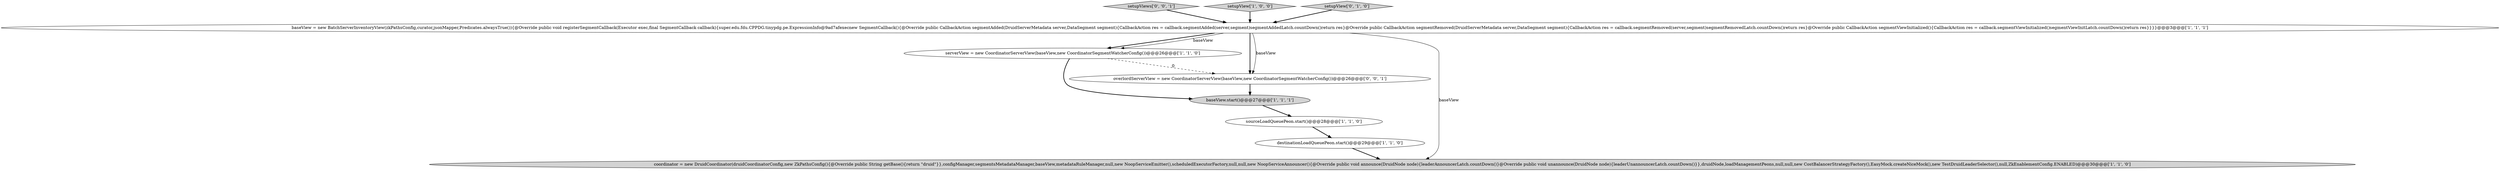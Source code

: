digraph {
6 [style = filled, label = "serverView = new CoordinatorServerView(baseView,new CoordinatorSegmentWatcherConfig())@@@26@@@['1', '1', '0']", fillcolor = white, shape = ellipse image = "AAA0AAABBB1BBB"];
0 [style = filled, label = "destinationLoadQueuePeon.start()@@@29@@@['1', '1', '0']", fillcolor = white, shape = ellipse image = "AAA0AAABBB1BBB"];
2 [style = filled, label = "coordinator = new DruidCoordinator(druidCoordinatorConfig,new ZkPathsConfig(){@Override public String getBase(){return \"druid\"}},configManager,segmentsMetadataManager,baseView,metadataRuleManager,null,new NoopServiceEmitter(),scheduledExecutorFactory,null,null,new NoopServiceAnnouncer(){@Override public void announce(DruidNode node){leaderAnnouncerLatch.countDown()}@Override public void unannounce(DruidNode node){leaderUnannouncerLatch.countDown()}},druidNode,loadManagementPeons,null,null,new CostBalancerStrategyFactory(),EasyMock.createNiceMock(),new TestDruidLeaderSelector(),null,ZkEnablementConfig.ENABLED)@@@30@@@['1', '1', '0']", fillcolor = lightgray, shape = ellipse image = "AAA0AAABBB1BBB"];
9 [style = filled, label = "setupViews['0', '0', '1']", fillcolor = lightgray, shape = diamond image = "AAA0AAABBB3BBB"];
4 [style = filled, label = "setupView['1', '0', '0']", fillcolor = lightgray, shape = diamond image = "AAA0AAABBB1BBB"];
5 [style = filled, label = "baseView = new BatchServerInventoryView(zkPathsConfig,curator,jsonMapper,Predicates.alwaysTrue()){@Override public void registerSegmentCallback(Executor exec,final SegmentCallback callback){super.edu.fdu.CPPDG.tinypdg.pe.ExpressionInfo@9ad7afexecnew SegmentCallback(){@Override public CallbackAction segmentAdded(DruidServerMetadata server,DataSegment segment){CallbackAction res = callback.segmentAdded(server,segment)segmentAddedLatch.countDown()return res}@Override public CallbackAction segmentRemoved(DruidServerMetadata server,DataSegment segment){CallbackAction res = callback.segmentRemoved(server,segment)segmentRemovedLatch.countDown()return res}@Override public CallbackAction segmentViewInitialized(){CallbackAction res = callback.segmentViewInitialized()segmentViewInitLatch.countDown()return res}}}}@@@3@@@['1', '1', '1']", fillcolor = white, shape = ellipse image = "AAA0AAABBB1BBB"];
8 [style = filled, label = "overlordServerView = new CoordinatorServerView(baseView,new CoordinatorSegmentWatcherConfig())@@@26@@@['0', '0', '1']", fillcolor = white, shape = ellipse image = "AAA0AAABBB3BBB"];
3 [style = filled, label = "sourceLoadQueuePeon.start()@@@28@@@['1', '1', '0']", fillcolor = white, shape = ellipse image = "AAA0AAABBB1BBB"];
1 [style = filled, label = "baseView.start()@@@27@@@['1', '1', '1']", fillcolor = lightgray, shape = ellipse image = "AAA0AAABBB1BBB"];
7 [style = filled, label = "setupView['0', '1', '0']", fillcolor = lightgray, shape = diamond image = "AAA0AAABBB2BBB"];
7->5 [style = bold, label=""];
4->5 [style = bold, label=""];
8->1 [style = bold, label=""];
1->3 [style = bold, label=""];
0->2 [style = bold, label=""];
5->2 [style = solid, label="baseView"];
5->8 [style = bold, label=""];
3->0 [style = bold, label=""];
6->1 [style = bold, label=""];
9->5 [style = bold, label=""];
6->8 [style = dashed, label="0"];
5->6 [style = bold, label=""];
5->8 [style = solid, label="baseView"];
5->6 [style = solid, label="baseView"];
}
